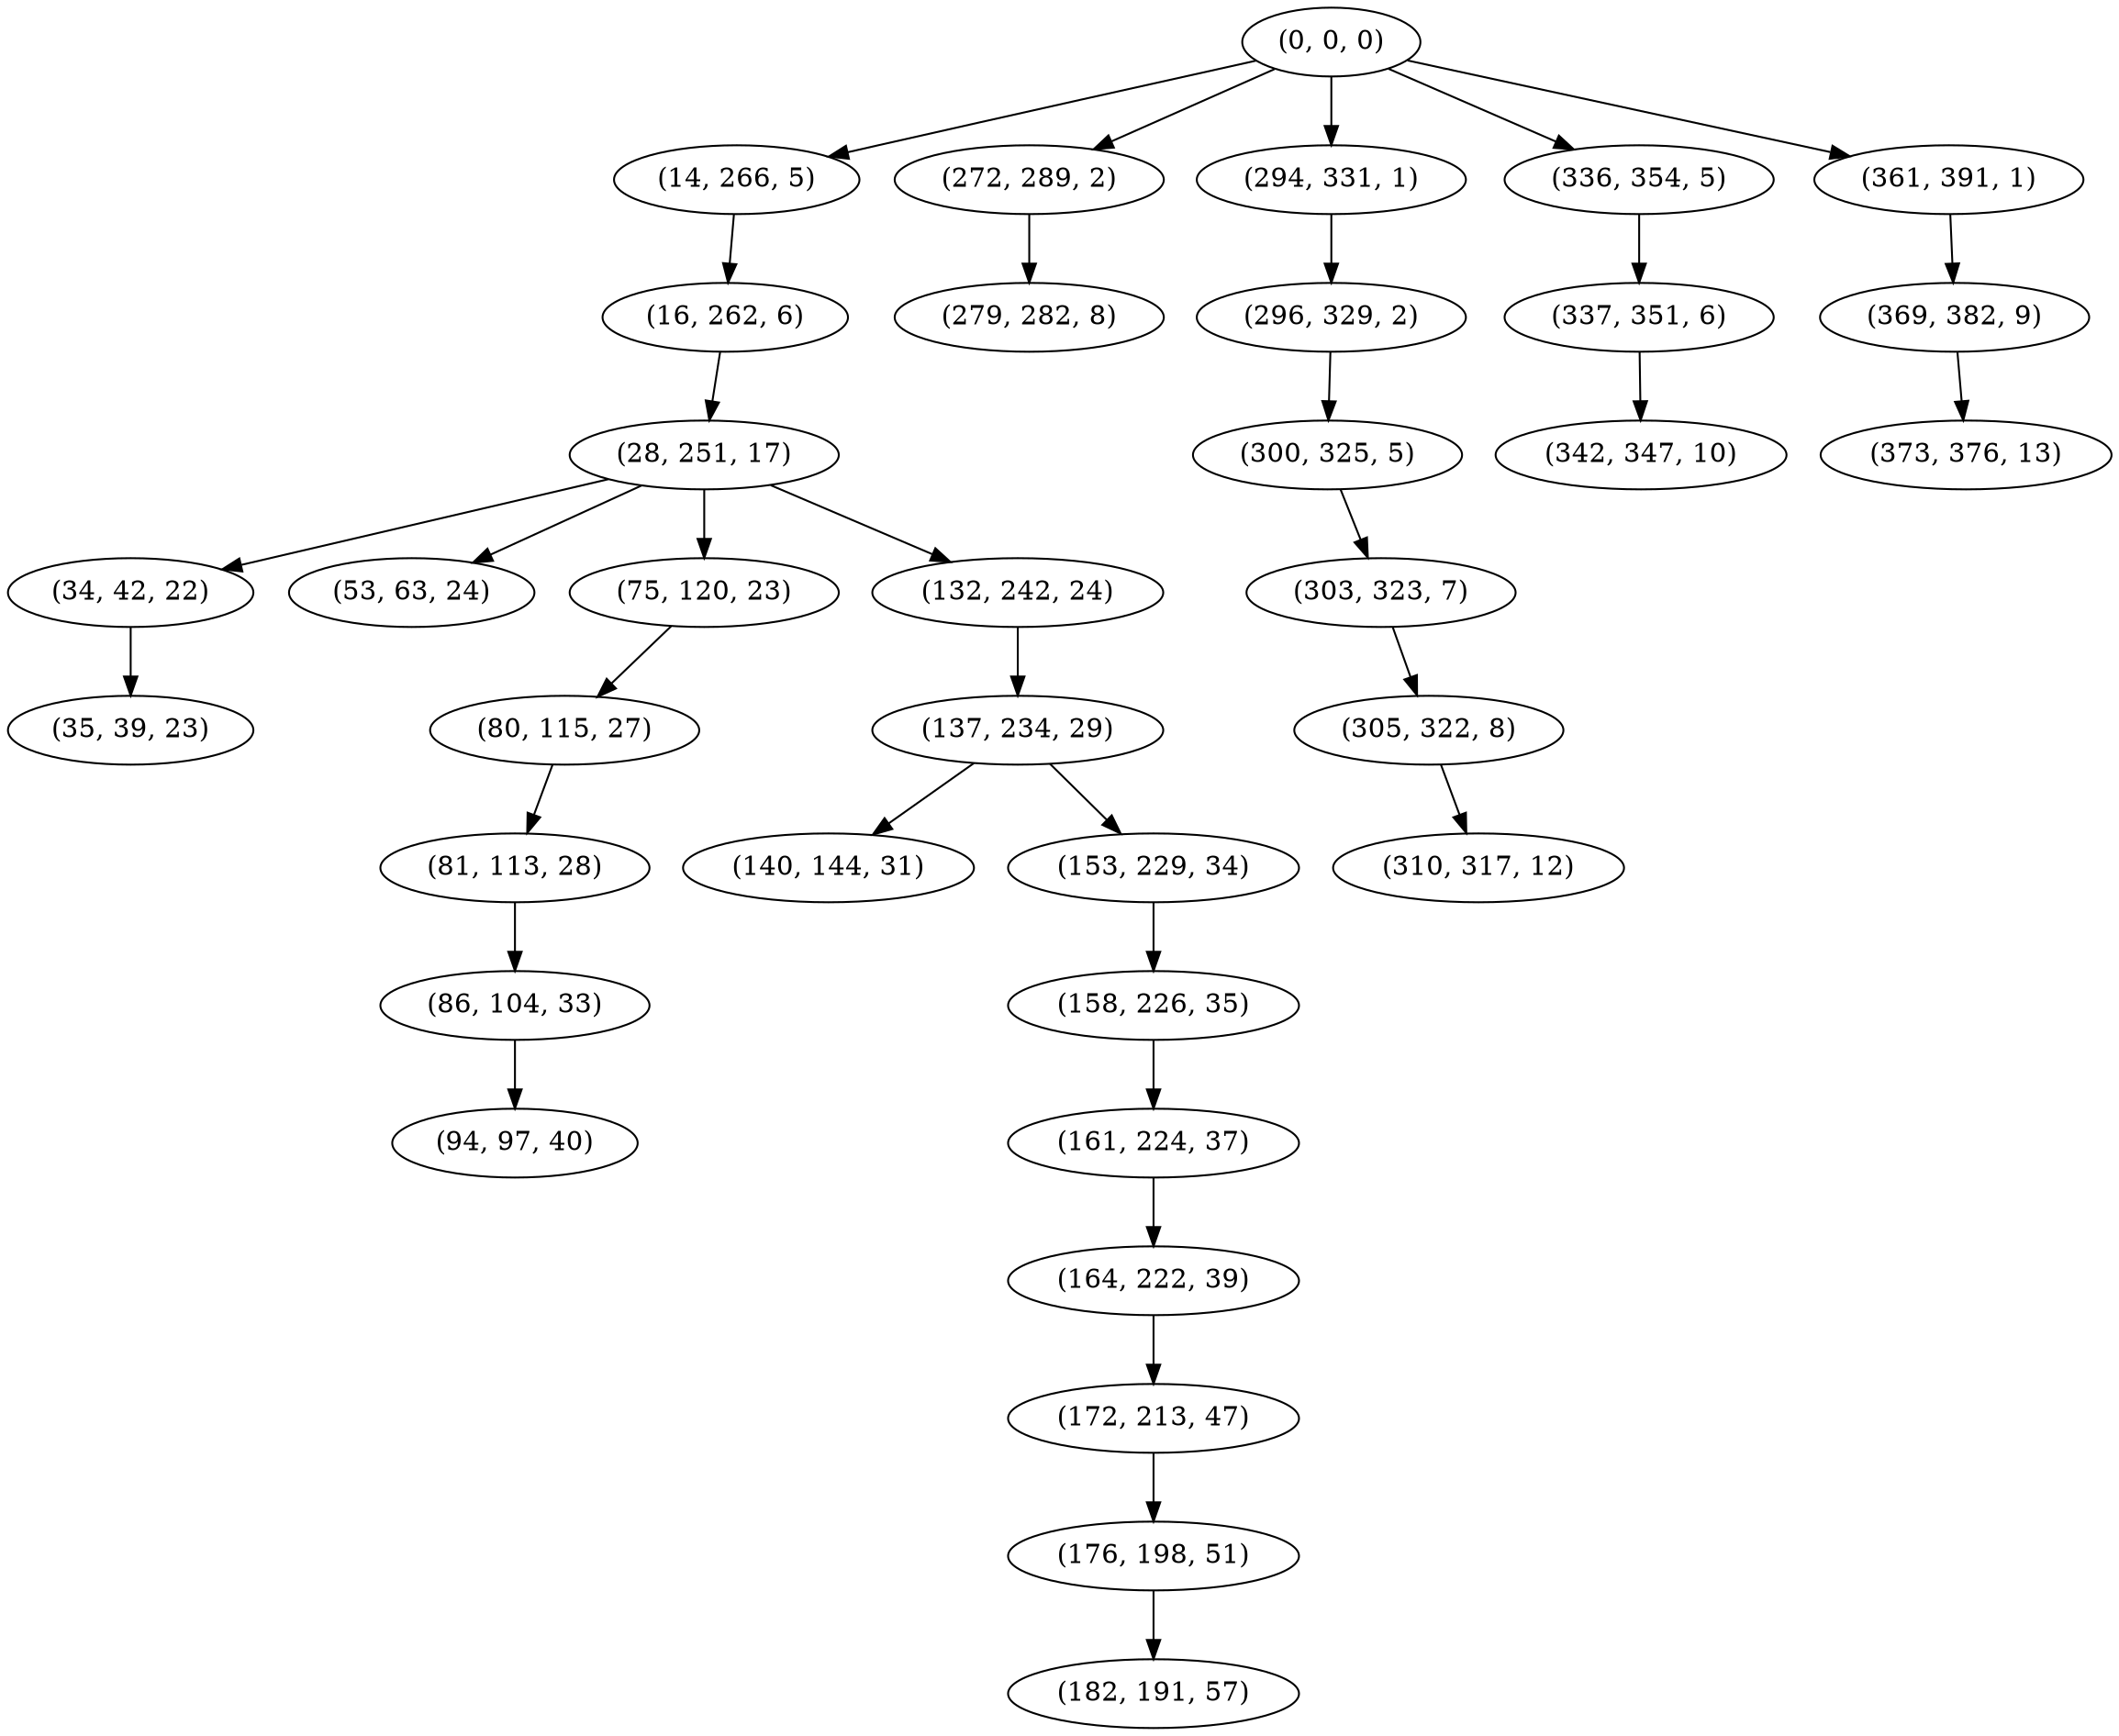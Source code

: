 digraph tree {
    "(0, 0, 0)";
    "(14, 266, 5)";
    "(16, 262, 6)";
    "(28, 251, 17)";
    "(34, 42, 22)";
    "(35, 39, 23)";
    "(53, 63, 24)";
    "(75, 120, 23)";
    "(80, 115, 27)";
    "(81, 113, 28)";
    "(86, 104, 33)";
    "(94, 97, 40)";
    "(132, 242, 24)";
    "(137, 234, 29)";
    "(140, 144, 31)";
    "(153, 229, 34)";
    "(158, 226, 35)";
    "(161, 224, 37)";
    "(164, 222, 39)";
    "(172, 213, 47)";
    "(176, 198, 51)";
    "(182, 191, 57)";
    "(272, 289, 2)";
    "(279, 282, 8)";
    "(294, 331, 1)";
    "(296, 329, 2)";
    "(300, 325, 5)";
    "(303, 323, 7)";
    "(305, 322, 8)";
    "(310, 317, 12)";
    "(336, 354, 5)";
    "(337, 351, 6)";
    "(342, 347, 10)";
    "(361, 391, 1)";
    "(369, 382, 9)";
    "(373, 376, 13)";
    "(0, 0, 0)" -> "(14, 266, 5)";
    "(0, 0, 0)" -> "(272, 289, 2)";
    "(0, 0, 0)" -> "(294, 331, 1)";
    "(0, 0, 0)" -> "(336, 354, 5)";
    "(0, 0, 0)" -> "(361, 391, 1)";
    "(14, 266, 5)" -> "(16, 262, 6)";
    "(16, 262, 6)" -> "(28, 251, 17)";
    "(28, 251, 17)" -> "(34, 42, 22)";
    "(28, 251, 17)" -> "(53, 63, 24)";
    "(28, 251, 17)" -> "(75, 120, 23)";
    "(28, 251, 17)" -> "(132, 242, 24)";
    "(34, 42, 22)" -> "(35, 39, 23)";
    "(75, 120, 23)" -> "(80, 115, 27)";
    "(80, 115, 27)" -> "(81, 113, 28)";
    "(81, 113, 28)" -> "(86, 104, 33)";
    "(86, 104, 33)" -> "(94, 97, 40)";
    "(132, 242, 24)" -> "(137, 234, 29)";
    "(137, 234, 29)" -> "(140, 144, 31)";
    "(137, 234, 29)" -> "(153, 229, 34)";
    "(153, 229, 34)" -> "(158, 226, 35)";
    "(158, 226, 35)" -> "(161, 224, 37)";
    "(161, 224, 37)" -> "(164, 222, 39)";
    "(164, 222, 39)" -> "(172, 213, 47)";
    "(172, 213, 47)" -> "(176, 198, 51)";
    "(176, 198, 51)" -> "(182, 191, 57)";
    "(272, 289, 2)" -> "(279, 282, 8)";
    "(294, 331, 1)" -> "(296, 329, 2)";
    "(296, 329, 2)" -> "(300, 325, 5)";
    "(300, 325, 5)" -> "(303, 323, 7)";
    "(303, 323, 7)" -> "(305, 322, 8)";
    "(305, 322, 8)" -> "(310, 317, 12)";
    "(336, 354, 5)" -> "(337, 351, 6)";
    "(337, 351, 6)" -> "(342, 347, 10)";
    "(361, 391, 1)" -> "(369, 382, 9)";
    "(369, 382, 9)" -> "(373, 376, 13)";
}
